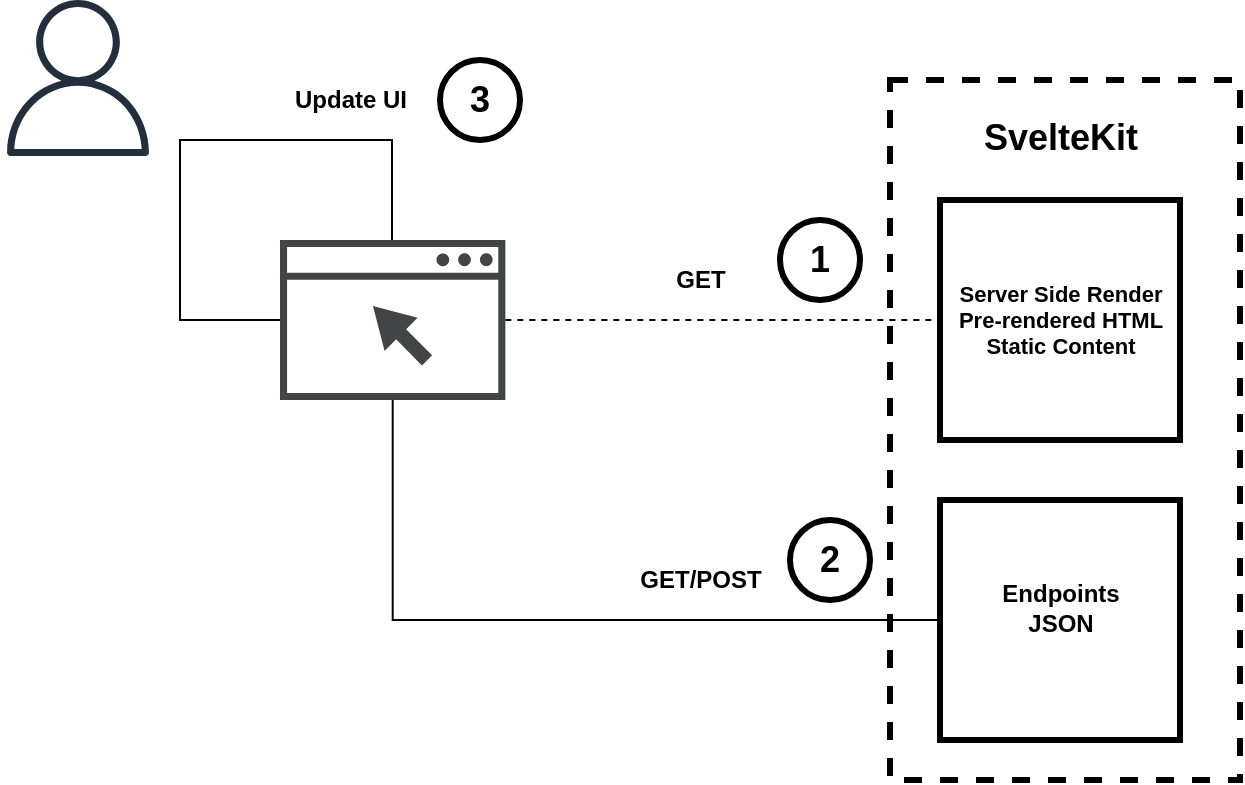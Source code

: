 <mxfile version="15.7.3" type="device"><diagram id="07v9kQeZvXU42IBmsSRM" name="Seite-1"><mxGraphModel dx="946" dy="632" grid="1" gridSize="10" guides="1" tooltips="1" connect="1" arrows="1" fold="1" page="1" pageScale="1" pageWidth="1169" pageHeight="827" math="0" shadow="0"><root><mxCell id="0"/><mxCell id="1" parent="0"/><mxCell id="fq9txA7PnC_-YAVaJhHd-29" value="" style="rounded=0;whiteSpace=wrap;html=1;fontSize=18;strokeWidth=3;fillColor=none;dashed=1;" vertex="1" parent="1"><mxGeometry x="635" y="110" width="175" height="350" as="geometry"/></mxCell><mxCell id="fq9txA7PnC_-YAVaJhHd-12" style="edgeStyle=orthogonalEdgeStyle;rounded=0;orthogonalLoop=1;jettySize=auto;html=1;entryX=0;entryY=0.5;entryDx=0;entryDy=0;endArrow=none;endFill=0;dashed=1;" edge="1" parent="1" source="fq9txA7PnC_-YAVaJhHd-4" target="fq9txA7PnC_-YAVaJhHd-5"><mxGeometry relative="1" as="geometry"/></mxCell><mxCell id="fq9txA7PnC_-YAVaJhHd-13" style="edgeStyle=orthogonalEdgeStyle;rounded=0;orthogonalLoop=1;jettySize=auto;html=1;entryX=0;entryY=0.5;entryDx=0;entryDy=0;endArrow=none;endFill=0;" edge="1" parent="1" source="fq9txA7PnC_-YAVaJhHd-4" target="fq9txA7PnC_-YAVaJhHd-7"><mxGeometry relative="1" as="geometry"><Array as="points"><mxPoint x="386" y="380"/></Array></mxGeometry></mxCell><mxCell id="fq9txA7PnC_-YAVaJhHd-21" style="rounded=0;orthogonalLoop=1;jettySize=auto;html=1;endArrow=none;endFill=0;edgeStyle=orthogonalEdgeStyle;" edge="1" parent="1" source="fq9txA7PnC_-YAVaJhHd-4" target="fq9txA7PnC_-YAVaJhHd-4"><mxGeometry relative="1" as="geometry"><mxPoint x="390" y="50" as="targetPoint"/><Array as="points"><mxPoint x="280" y="230"/><mxPoint x="280" y="140"/><mxPoint x="386" y="140"/></Array></mxGeometry></mxCell><mxCell id="fq9txA7PnC_-YAVaJhHd-4" value="" style="sketch=0;pointerEvents=1;shadow=0;dashed=0;html=1;strokeColor=none;fillColor=#434445;aspect=fixed;labelPosition=center;verticalLabelPosition=bottom;verticalAlign=top;align=center;outlineConnect=0;shape=mxgraph.vvd.web_browser;" vertex="1" parent="1"><mxGeometry x="330" y="190" width="112.68" height="80" as="geometry"/></mxCell><mxCell id="fq9txA7PnC_-YAVaJhHd-5" value="" style="rounded=0;whiteSpace=wrap;html=1;strokeWidth=3;" vertex="1" parent="1"><mxGeometry x="660" y="170" width="120" height="120" as="geometry"/></mxCell><mxCell id="fq9txA7PnC_-YAVaJhHd-6" value="" style="sketch=0;outlineConnect=0;fontColor=#232F3E;gradientColor=none;fillColor=#232F3D;strokeColor=none;dashed=0;verticalLabelPosition=bottom;verticalAlign=top;align=center;html=1;fontSize=12;fontStyle=0;aspect=fixed;pointerEvents=1;shape=mxgraph.aws4.user;" vertex="1" parent="1"><mxGeometry x="190" y="70" width="78" height="78" as="geometry"/></mxCell><mxCell id="fq9txA7PnC_-YAVaJhHd-7" value="" style="rounded=0;whiteSpace=wrap;html=1;strokeWidth=3;" vertex="1" parent="1"><mxGeometry x="660" y="320" width="120" height="120" as="geometry"/></mxCell><mxCell id="fq9txA7PnC_-YAVaJhHd-9" value="Server Side Render&lt;br style=&quot;font-size: 11px;&quot;&gt;Pre-rendered HTML&lt;br style=&quot;font-size: 11px;&quot;&gt;Static Content" style="text;html=1;resizable=0;autosize=1;align=center;verticalAlign=middle;points=[];fillColor=none;strokeColor=none;rounded=0;fontStyle=1;fontSize=11;" vertex="1" parent="1"><mxGeometry x="660" y="210" width="120" height="40" as="geometry"/></mxCell><mxCell id="fq9txA7PnC_-YAVaJhHd-11" value="Endpoints&lt;br&gt;JSON" style="text;html=1;resizable=0;autosize=1;align=center;verticalAlign=middle;points=[];fillColor=none;strokeColor=none;rounded=0;fontStyle=1" vertex="1" parent="1"><mxGeometry x="685" y="359" width="70" height="30" as="geometry"/></mxCell><mxCell id="fq9txA7PnC_-YAVaJhHd-14" value="GET" style="text;html=1;resizable=0;autosize=1;align=center;verticalAlign=middle;points=[];fillColor=none;strokeColor=none;rounded=0;fontStyle=1" vertex="1" parent="1"><mxGeometry x="520" y="200" width="40" height="20" as="geometry"/></mxCell><mxCell id="fq9txA7PnC_-YAVaJhHd-22" value="Update UI" style="text;html=1;resizable=0;autosize=1;align=center;verticalAlign=middle;points=[];fillColor=none;strokeColor=none;rounded=0;fontStyle=1" vertex="1" parent="1"><mxGeometry x="330" y="110" width="70" height="20" as="geometry"/></mxCell><mxCell id="fq9txA7PnC_-YAVaJhHd-24" value="GET/POST" style="text;html=1;resizable=0;autosize=1;align=center;verticalAlign=middle;points=[];fillColor=none;strokeColor=none;rounded=0;fontStyle=1" vertex="1" parent="1"><mxGeometry x="500" y="350" width="80" height="20" as="geometry"/></mxCell><mxCell id="fq9txA7PnC_-YAVaJhHd-25" value="1" style="ellipse;whiteSpace=wrap;html=1;aspect=fixed;strokeWidth=3;fontStyle=1;fontSize=18;" vertex="1" parent="1"><mxGeometry x="580" y="180" width="40" height="40" as="geometry"/></mxCell><mxCell id="fq9txA7PnC_-YAVaJhHd-26" value="2" style="ellipse;whiteSpace=wrap;html=1;aspect=fixed;strokeWidth=3;fontStyle=1;fontSize=18;" vertex="1" parent="1"><mxGeometry x="585" y="330" width="40" height="40" as="geometry"/></mxCell><mxCell id="fq9txA7PnC_-YAVaJhHd-27" value="3" style="ellipse;whiteSpace=wrap;html=1;aspect=fixed;strokeWidth=3;fontStyle=1;fontSize=18;" vertex="1" parent="1"><mxGeometry x="410" y="100" width="40" height="40" as="geometry"/></mxCell><mxCell id="fq9txA7PnC_-YAVaJhHd-30" value="SvelteKit" style="text;html=1;resizable=0;autosize=1;align=center;verticalAlign=middle;points=[];fillColor=none;strokeColor=none;rounded=0;dashed=1;fontSize=18;fontStyle=1" vertex="1" parent="1"><mxGeometry x="675" y="124" width="90" height="30" as="geometry"/></mxCell></root></mxGraphModel></diagram></mxfile>